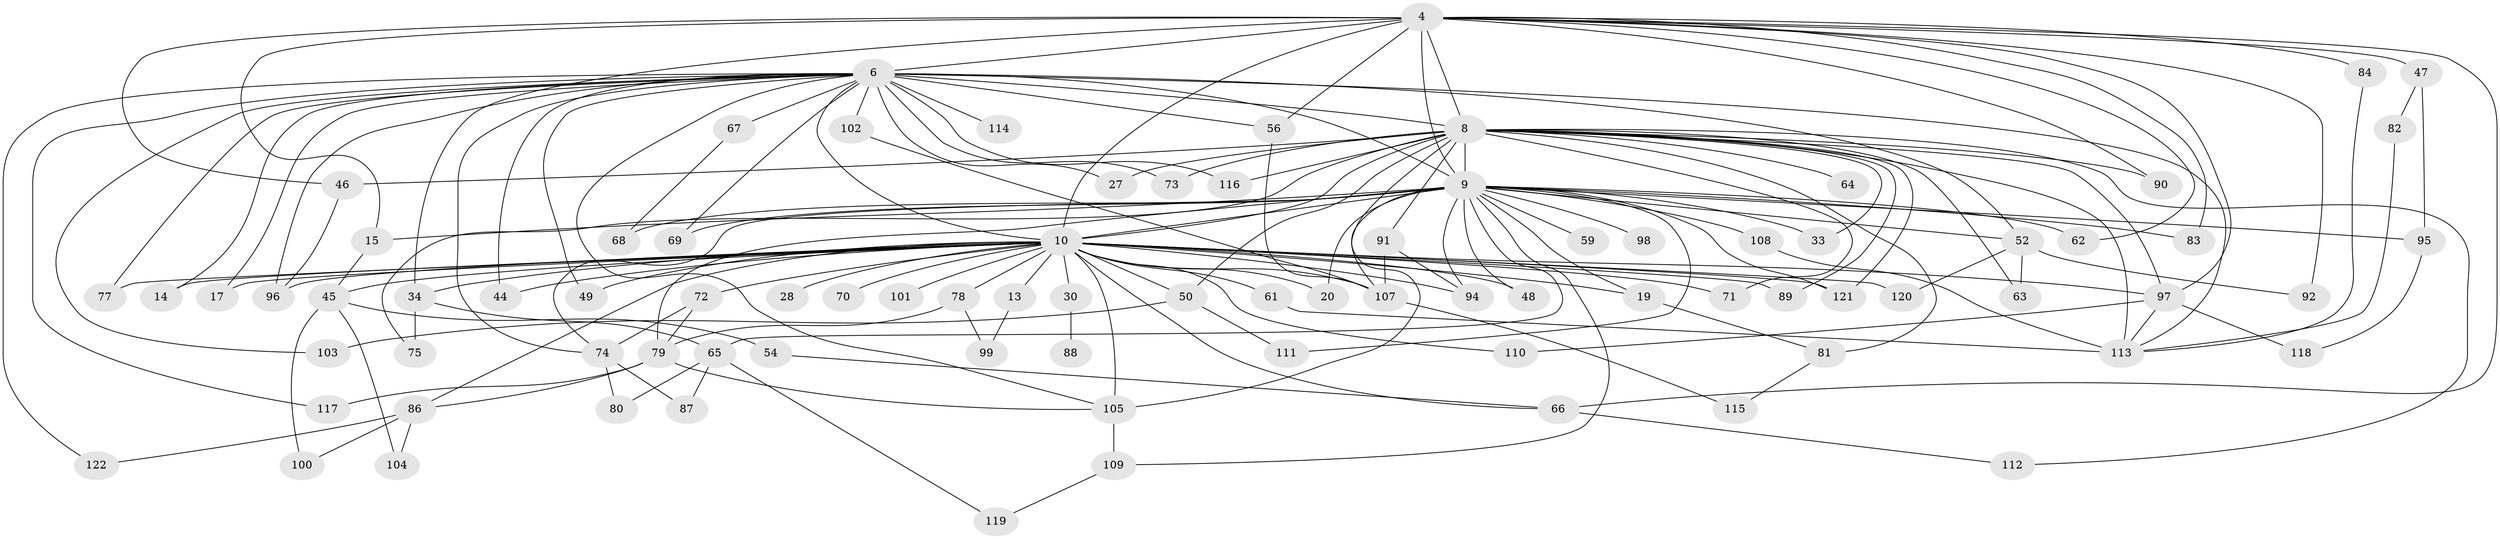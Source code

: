 // original degree distribution, {22: 0.01639344262295082, 16: 0.01639344262295082, 33: 0.00819672131147541, 20: 0.00819672131147541, 28: 0.00819672131147541, 25: 0.00819672131147541, 19: 0.00819672131147541, 29: 0.00819672131147541, 6: 0.01639344262295082, 5: 0.07377049180327869, 3: 0.23770491803278687, 2: 0.5327868852459017, 4: 0.040983606557377046, 7: 0.01639344262295082}
// Generated by graph-tools (version 1.1) at 2025/48/03/04/25 21:48:26]
// undirected, 85 vertices, 166 edges
graph export_dot {
graph [start="1"]
  node [color=gray90,style=filled];
  4 [super="+2"];
  6 [super="+1"];
  8 [super="+5"];
  9 [super="+7"];
  10 [super="+3"];
  13;
  14;
  15;
  17;
  19;
  20;
  27;
  28;
  30 [super="+18+29"];
  33;
  34;
  44;
  45 [super="+39"];
  46;
  47;
  48;
  49;
  50;
  52 [super="+31+21"];
  54;
  56 [super="+36"];
  59;
  61;
  62;
  63;
  64;
  65;
  66 [super="+41"];
  67 [super="+37"];
  68;
  69;
  70;
  71 [super="+55"];
  72;
  73 [super="+51"];
  74 [super="+60"];
  75;
  77;
  78;
  79 [super="+57"];
  80;
  81 [super="+40"];
  82;
  83;
  84;
  86;
  87;
  88;
  89;
  90;
  91;
  92;
  94 [super="+25"];
  95;
  96 [super="+76"];
  97 [super="+43"];
  98;
  99;
  100;
  101;
  102 [super="+35"];
  103;
  104;
  105 [super="+23+93+42"];
  107 [super="+85+24"];
  108;
  109;
  110;
  111;
  112;
  113 [super="+11+106+53"];
  114;
  115;
  116;
  117;
  118;
  119;
  120;
  121 [super="+58"];
  122;
  4 -- 6 [weight=4];
  4 -- 8 [weight=4];
  4 -- 9 [weight=4];
  4 -- 10 [weight=4];
  4 -- 15;
  4 -- 47 [weight=2];
  4 -- 62;
  4 -- 66 [weight=2];
  4 -- 84;
  4 -- 83;
  4 -- 90;
  4 -- 92;
  4 -- 34;
  4 -- 46;
  4 -- 56;
  4 -- 97;
  6 -- 8 [weight=4];
  6 -- 9 [weight=4];
  6 -- 10 [weight=4];
  6 -- 14;
  6 -- 17;
  6 -- 44;
  6 -- 56;
  6 -- 77;
  6 -- 114 [weight=2];
  6 -- 116;
  6 -- 117;
  6 -- 122;
  6 -- 67 [weight=3];
  6 -- 69;
  6 -- 73 [weight=2];
  6 -- 27;
  6 -- 102 [weight=2];
  6 -- 103;
  6 -- 49;
  6 -- 113;
  6 -- 105;
  6 -- 52;
  6 -- 74;
  6 -- 96;
  8 -- 9 [weight=4];
  8 -- 10 [weight=4];
  8 -- 27;
  8 -- 33;
  8 -- 46;
  8 -- 50;
  8 -- 75;
  8 -- 89;
  8 -- 90;
  8 -- 91;
  8 -- 113 [weight=6];
  8 -- 116;
  8 -- 121;
  8 -- 73;
  8 -- 64;
  8 -- 71;
  8 -- 112;
  8 -- 81 [weight=2];
  8 -- 63;
  8 -- 105 [weight=2];
  8 -- 97;
  9 -- 10 [weight=4];
  9 -- 15;
  9 -- 19;
  9 -- 20;
  9 -- 59 [weight=2];
  9 -- 65;
  9 -- 98 [weight=2];
  9 -- 68;
  9 -- 69;
  9 -- 79 [weight=3];
  9 -- 83;
  9 -- 95;
  9 -- 33;
  9 -- 108;
  9 -- 109;
  9 -- 111;
  9 -- 48;
  9 -- 52 [weight=3];
  9 -- 62;
  9 -- 107 [weight=2];
  9 -- 94;
  9 -- 121;
  9 -- 74;
  10 -- 13 [weight=2];
  10 -- 14;
  10 -- 19;
  10 -- 44;
  10 -- 48;
  10 -- 70 [weight=2];
  10 -- 71 [weight=2];
  10 -- 72;
  10 -- 77;
  10 -- 78;
  10 -- 86;
  10 -- 89;
  10 -- 101 [weight=2];
  10 -- 110;
  10 -- 120;
  10 -- 30 [weight=4];
  10 -- 17;
  10 -- 20;
  10 -- 28;
  10 -- 97;
  10 -- 34;
  10 -- 107 [weight=3];
  10 -- 45 [weight=3];
  10 -- 49;
  10 -- 50;
  10 -- 61;
  10 -- 66;
  10 -- 94;
  10 -- 105 [weight=2];
  10 -- 121;
  10 -- 96;
  13 -- 99;
  15 -- 45;
  19 -- 81;
  30 -- 88 [weight=2];
  34 -- 65;
  34 -- 75;
  45 -- 100;
  45 -- 54;
  45 -- 104;
  46 -- 96;
  47 -- 82;
  47 -- 95;
  50 -- 103;
  50 -- 111;
  52 -- 120;
  52 -- 92;
  52 -- 63;
  54 -- 66;
  56 -- 107;
  61 -- 113;
  65 -- 80;
  65 -- 87;
  65 -- 119;
  66 -- 112;
  67 -- 68;
  72 -- 74;
  72 -- 79;
  74 -- 80;
  74 -- 87;
  78 -- 99;
  78 -- 79;
  79 -- 117;
  79 -- 86;
  79 -- 105;
  81 -- 115;
  82 -- 113;
  84 -- 113;
  86 -- 100;
  86 -- 104;
  86 -- 122;
  91 -- 94;
  91 -- 107;
  95 -- 118;
  97 -- 113;
  97 -- 118;
  97 -- 110;
  102 -- 107;
  105 -- 109;
  107 -- 115;
  108 -- 113;
  109 -- 119;
}
